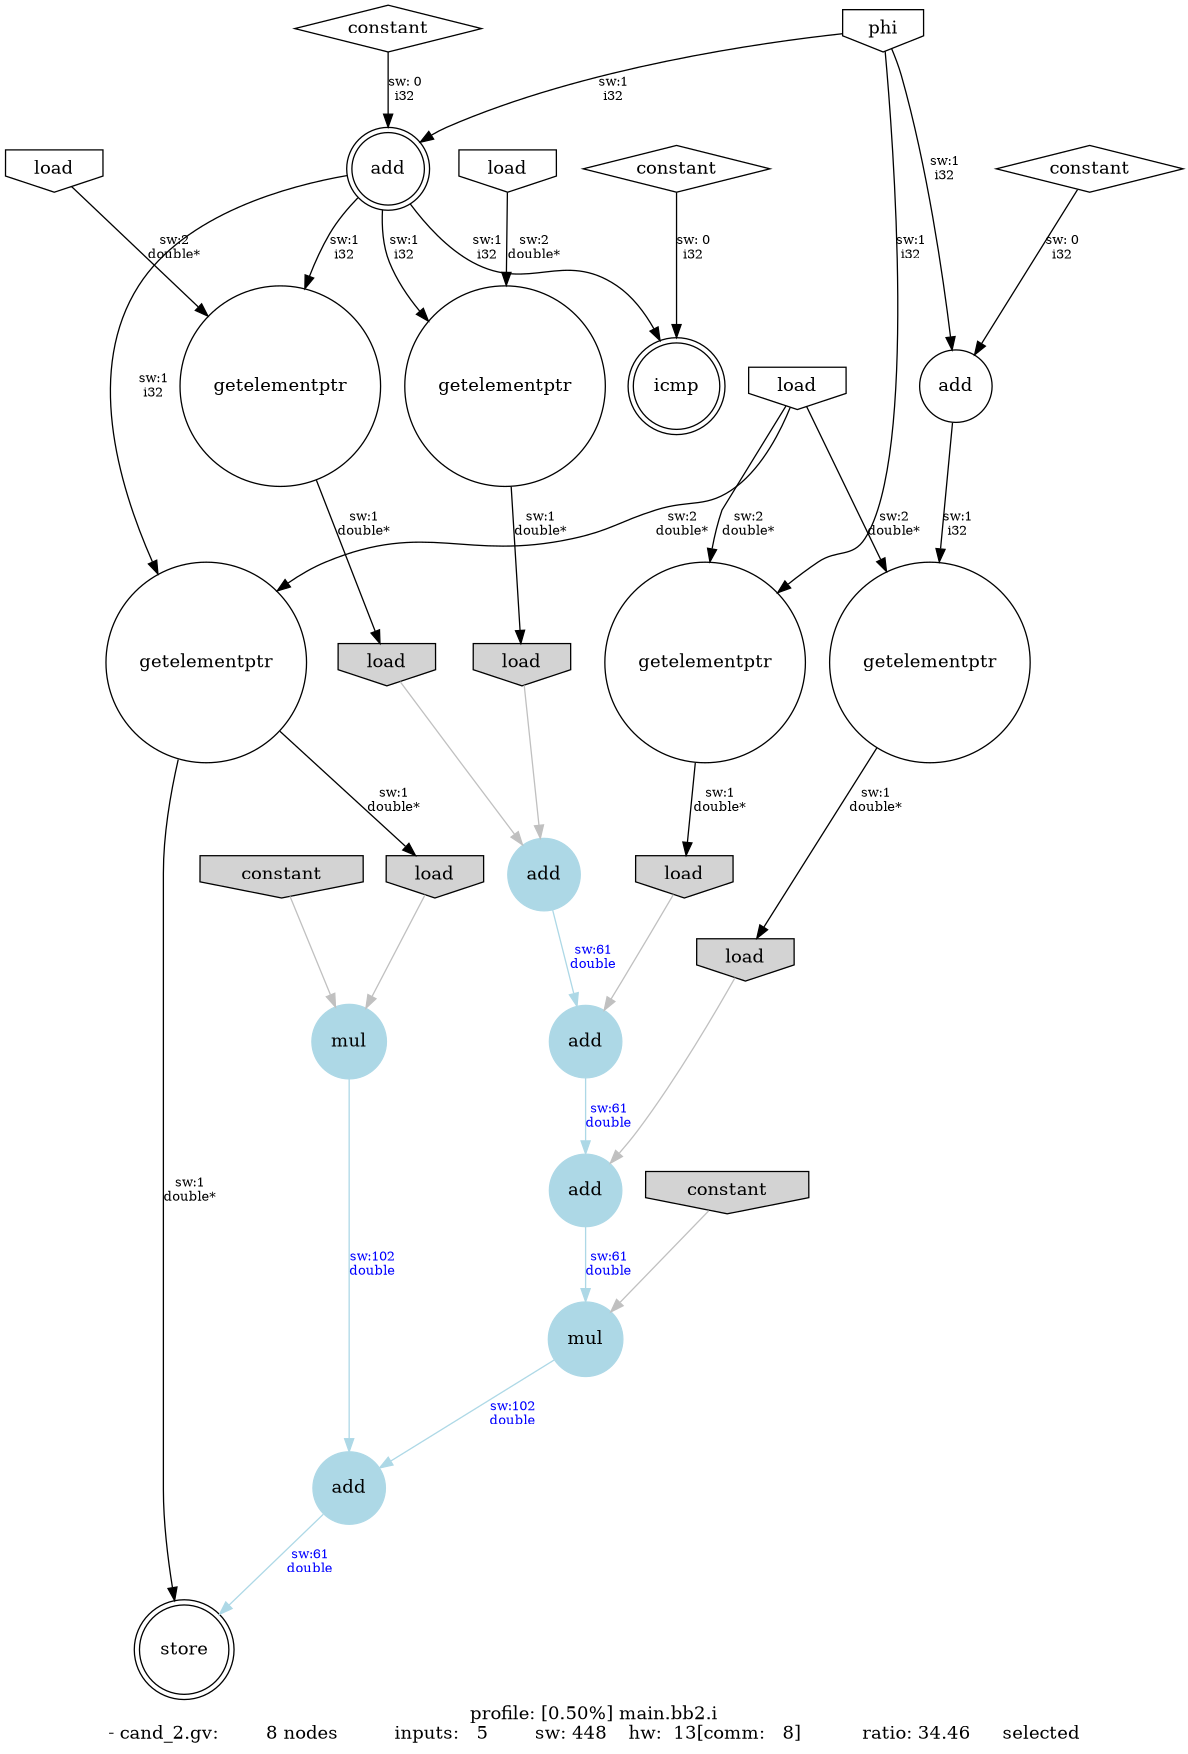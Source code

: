 digraph G {
size = "8.3,11.7"; //a4 size
label = "profile: [0.50%] main.bb2.i\n- cand_2.gv: 	   8 nodes 	 inputs:   5 	 sw: 448 	 hw:  13[comm:   8] 	 ratio: 34.46 	 selected"
node_0 [ label = "phi" shape = "invhouse" rank = "source"];
node_1 [ label = "add" shape = "doublecircle" rank = "sink"];
node_2 [ label = "constant" shape = "diamond"];
node_3 [ label = "getelementptr" shape = "circle"];
node_4 [ label = "load" shape = "invhouse" rank = "source"];
node_5 [ label = "getelementptr" shape = "circle"];
node_6 [ label = "load" shape = "invhouse" rank = "source"];
node_7 [ label = "getelementptr" shape = "circle"];
node_8 [ label = "load" shape = "invhouse" rank = "source"];
node_9 [ label = "add" shape = "circle"];
node_10 [ label = "constant" shape = "diamond"];
node_11 [ label = "getelementptr" shape = "circle"];
node_12 [ label = "getelementptr" shape = "circle"];
node_13 [ label = "load" shape = "circle"];
node_14 [ label = "load" shape = "circle"];
node_15 [ label = "add" shape = "circle" style = "filled" color = "lightblue" ];
node_16 [ label = "load" shape = "circle"];
node_17 [ label = "add" shape = "circle" style = "filled" color = "lightblue" ];
node_18 [ label = "load" shape = "circle"];
node_19 [ label = "add" shape = "circle" style = "filled" color = "lightblue" ];
node_20 [ label = "mul" shape = "circle" style = "filled" color = "lightblue" ];
node_21 [ label = "constant" shape = "diamond" shape = "invhouse" rank = "source" style = "filled"                    bgcolor = "lightblue" ];
node_22 [ label = "load" shape = "circle"];
node_23 [ label = "mul" shape = "circle" style = "filled" color = "lightblue" ];
node_24 [ label = "constant" shape = "diamond" shape = "invhouse" rank = "source" style = "filled"                    bgcolor = "lightblue" ];
node_25 [ label = "add" shape = "circle" style = "filled" color = "lightblue" ];
node_26 [ label = "store" shape = "doublecircle" rank = "sink"];
node_27 [ label = "icmp" shape = "doublecircle" rank = "sink"];
node_28 [ label = "constant" shape = "diamond"];
node_0 -> node_1 [ fontsize = 10 label = "sw:1\ni32"  ];
node_2 -> node_1 [ fontsize = 10 label = "sw: 0\ni32"  ];
node_4 -> node_3 [ fontsize = 10 label = "sw:2\ndouble*"  ];
node_1 -> node_3 [ fontsize = 10 label = "sw:1\ni32"  ];
node_6 -> node_5 [ fontsize = 10 label = "sw:2\ndouble*"  ];
node_1 -> node_5 [ fontsize = 10 label = "sw:1\ni32"  ];
node_8 -> node_7 [ fontsize = 10 label = "sw:2\ndouble*"  ];
node_1 -> node_7 [ fontsize = 10 label = "sw:1\ni32"  ];
node_0 -> node_9 [ fontsize = 10 label = "sw:1\ni32"  ];
node_10 -> node_9 [ fontsize = 10 label = "sw: 0\ni32"  ];
node_8 -> node_11 [ fontsize = 10 label = "sw:2\ndouble*"  ];
node_9 -> node_11 [ fontsize = 10 label = "sw:1\ni32"  ];
node_8 -> node_12 [ fontsize = 10 label = "sw:2\ndouble*"  ];
node_0 -> node_12 [ fontsize = 10 label = "sw:1\ni32"  ];
node_3 -> node_13 [ fontsize = 10 label = "sw:1\ndouble*"  ];
node_5 -> node_14 [ fontsize = 10 label = "sw:1\ndouble*"  ];
node_13 -> node_15 [ fontsize = 10 label = "sw:2\ndouble"  color = "gray" label = "" ];
node_14 -> node_15 [ fontsize = 10 label = "sw:2\ndouble"  color = "gray" label = "" ];
node_12 -> node_16 [ fontsize = 10 label = "sw:1\ndouble*"  ];
node_15 -> node_17 [ fontsize = 10 label = "sw:61\ndouble"  fontcolor = "blue" color = "lightblue"  ];
node_16 -> node_17 [ fontsize = 10 label = "sw:2\ndouble"  color = "gray" label = "" ];
node_11 -> node_18 [ fontsize = 10 label = "sw:1\ndouble*"  ];
node_17 -> node_19 [ fontsize = 10 label = "sw:61\ndouble"  fontcolor = "blue" color = "lightblue"  ];
node_18 -> node_19 [ fontsize = 10 label = "sw:2\ndouble"  color = "gray" label = "" ];
node_19 -> node_20 [ fontsize = 10 label = "sw:61\ndouble"  fontcolor = "blue" color = "lightblue"  ];
node_21 -> node_20 [ fontsize = 10 label = "sw: 0\ndouble"  color = "gray" label = "" ];
node_7 -> node_22 [ fontsize = 10 label = "sw:1\ndouble*"  ];
node_22 -> node_23 [ fontsize = 10 label = "sw:2\ndouble"  color = "gray" label = "" ];
node_24 -> node_23 [ fontsize = 10 label = "sw: 0\ndouble"  color = "gray" label = "" ];
node_20 -> node_25 [ fontsize = 10 label = "sw:102\ndouble"  fontcolor = "blue" color = "lightblue"  ];
node_23 -> node_25 [ fontsize = 10 label = "sw:102\ndouble"  fontcolor = "blue" color = "lightblue"  ];
node_25 -> node_26 [ fontsize = 10 label = "sw:61\ndouble"  fontcolor = "blue" color = "lightblue"  ];
node_7 -> node_26 [ fontsize = 10 label = "sw:1\ndouble*"  ];
node_1 -> node_27 [ fontsize = 10 label = "sw:1\ni32"  ];
node_28 -> node_27 [ fontsize = 10 label = "sw: 0\ni32"  ];


/* Additional source nodes */
node_13 [ shape = "invhouse" rank = "source" style = "filled" bgcolor = "lightblue" ];
node_14 [ shape = "invhouse" rank = "source" style = "filled" bgcolor = "lightblue" ];
node_16 [ shape = "invhouse" rank = "source" style = "filled" bgcolor = "lightblue" ];
node_18 [ shape = "invhouse" rank = "source" style = "filled" bgcolor = "lightblue" ];
node_22 [ shape = "invhouse" rank = "source" style = "filled" bgcolor = "lightblue" ];
}
